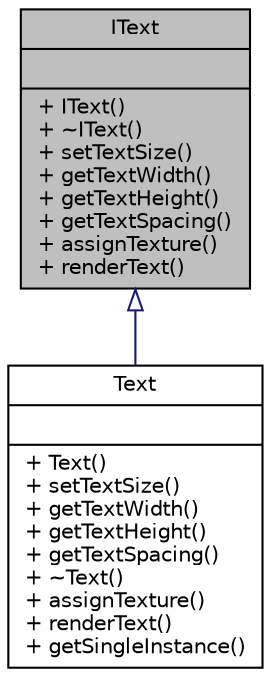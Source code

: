 digraph "IText"
{
 // LATEX_PDF_SIZE
  edge [fontname="Helvetica",fontsize="10",labelfontname="Helvetica",labelfontsize="10"];
  node [fontname="Helvetica",fontsize="10",shape=record];
  Node1 [label="{IText\n||+ IText()\l+ ~IText()\l+ setTextSize()\l+ getTextWidth()\l+ getTextHeight()\l+ getTextSpacing()\l+ assignTexture()\l+ renderText()\l}",height=0.2,width=0.4,color="black", fillcolor="grey75", style="filled", fontcolor="black",tooltip=" "];
  Node1 -> Node2 [dir="back",color="midnightblue",fontsize="10",style="solid",arrowtail="onormal",fontname="Helvetica"];
  Node2 [label="{Text\n||+ Text()\l+ setTextSize()\l+ getTextWidth()\l+ getTextHeight()\l+ getTextSpacing()\l+ ~Text()\l+ assignTexture()\l+ renderText()\l+ getSingleInstance()\l}",height=0.2,width=0.4,color="black", fillcolor="white", style="filled",URL="$class_text.html",tooltip=" "];
}
